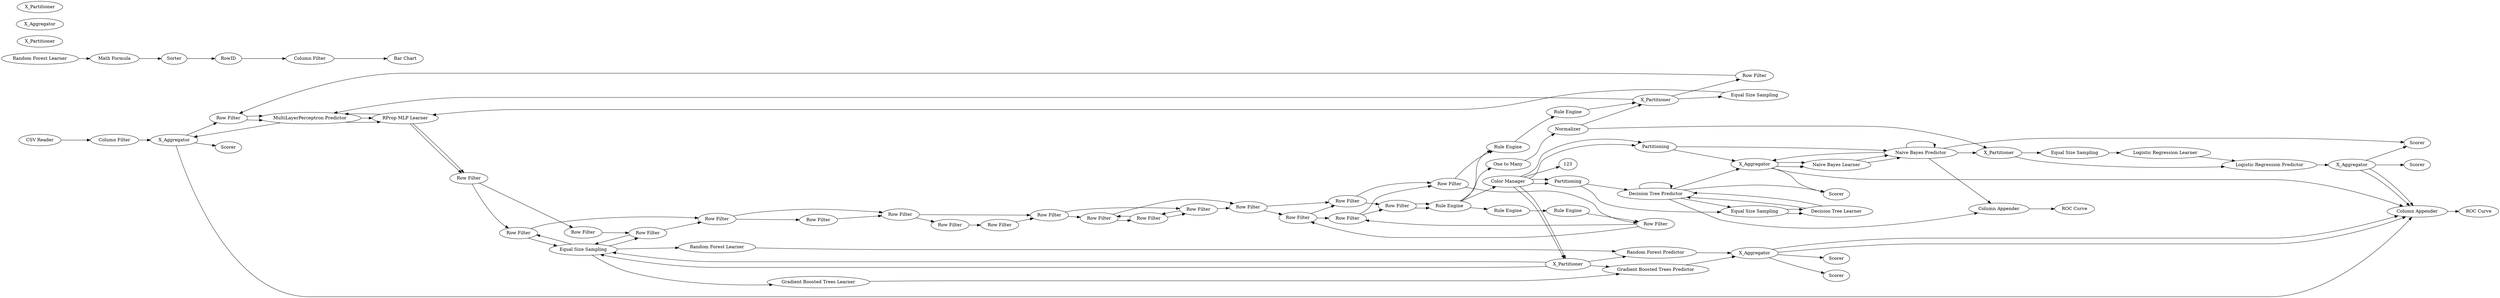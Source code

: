 digraph {
	13 [label="Column Filter"]
	23 [label="Color Manager"]
	27 [label="CSV Reader"]
	55 [label="Data Explorer"]
	56 [label="String To Number"]
	28 [label="Rule Engine"]
	31 [label="Rule Engine"]
	32 [label="Rule Engine"]
	33 [label="Rule Engine"]
	34 [label="Rule Engine"]
	36 [label="Rule Engine"]
	37 [label="Rule Engine"]
	38 [label="Rule Engine"]
	39 [label="Rule Engine"]
	40 [label="Rule Engine"]
	44 [label="Rule Engine"]
	45 [label="Rule Engine"]
	46 [label="Rule Engine"]
	47 [label="Rule Engine"]
	48 [label="Rule Engine"]
	49 [label="Rule Engine"]
	50 [label="Rule Engine"]
	51 [label="Rule Engine"]
	52 [label="Rule Engine"]
	53 [label="Rule Engine"]
	54 [label="Rule Engine"]
	55 [label="Rule Engine"]
	56 [label="Rule Engine"]
	57 [label="Rule Engine"]
	58 [label="Rule Engine"]
	59 [label="Rule Engine"]
	29 [label="Row Filter"]
	30 [label="Row Filter"]
	31 [label="Row Filter"]
	32 [label="Row Filter"]
	33 [label="Row Filter"]
	34 [label="Row Filter"]
	35 [label="Row Filter"]
	36 [label="Row Filter"]
	37 [label="Row Filter"]
	38 [label="Row Filter"]
	39 [label="Row Filter"]
	40 [label="Row Filter"]
	41 [label="Row Filter"]
	42 [label="Row Filter"]
	43 [label="Row Filter"]
	44 [label="Row Filter"]
	45 [label="Row Filter"]
	46 [label="Row Filter"]
	47 [label="Row Filter"]
	48 [label="Row Filter"]
	49 [label="Row Filter"]
	50 [label="Row Filter"]
	51 [label="Row Filter"]
	52 [label="Row Filter"]
	53 [label="Row Filter"]
	54 [label="Row Filter"]
	93 [label="ROC Curve"]
	94 [label="Column Appender"]
	100 [label="ROC Curve"]
	102 [label="Column Appender"]
	118 [label="One to Many"]
	6 [label="Random Forest Learner"]
	10 [label="Math Formula"]
	11 [label=Sorter]
	12 [label="Bar Chart"]
	14 [label="Column Filter"]
	15 [label=RowID]
	16 [label="Random Forest Learner"]
	17 [label="Random Forest Predictor"]
	18 [label=X_Partitioner]
	19 [label=X_Aggregator]
	37 [label="Equal Size Sampling"]
	126 [label=Scorer]
	18 [label=X_Partitioner]
	19 [label=X_Aggregator]
	20 [label="Gradient Boosted Trees Learner"]
	21 [label="Gradient Boosted Trees Predictor"]
	37 [label="Equal Size Sampling"]
	127 [label=Scorer]
	128 [label=Normalizer]
	80 [label=Partitioning]
	81 [label="Decision Tree Learner"]
	82 [label="Decision Tree Predictor"]
	83 [label=Scorer]
	131 [label="Equal Size Sampling"]
	84 [label=Partitioning]
	87 [label="Naive Bayes Learner"]
	88 [label="Naive Bayes Predictor"]
	89 [label=Scorer]
	133 [label="Equal Size Sampling"]
	112 [label=X_Aggregator]
	113 [label="Logistic Regression Learner"]
	114 [label="Logistic Regression Predictor"]
	115 [label=Scorer]
	116 [label="Equal Size Sampling"]
	117 [label=X_Partitioner]
	25 [label=Scorer]
	26 [label="Equal Size Sampling"]
	28 [label=X_Aggregator]
	29 [label=X_Partitioner]
	32 [label="MultiLayerPerceptron Predictor"]
	33 [label="RProp MLP Learner"]
	87 [label="Naive Bayes Learner"]
	88 [label="Naive Bayes Predictor"]
	89 [label=Scorer]
	133 [label="Equal Size Sampling"]
	134 [label=X_Partitioner]
	135 [label=X_Aggregator]
	81 [label="Decision Tree Learner"]
	82 [label="Decision Tree Predictor"]
	83 [label=Scorer]
	131 [label="Equal Size Sampling"]
	132 [label=X_Partitioner]
	133 [label=X_Aggregator]
	28 -> 31
	31 -> 32
	32 -> 33
	33 -> 34
	34 -> 36
	36 -> 37
	37 -> 38
	38 -> 39
	39 -> 40
	40 -> 44
	44 -> 45
	45 -> 46
	46 -> 47
	47 -> 48
	48 -> 52
	49 -> 50
	50 -> 51
	51 -> 53
	52 -> 54
	53 -> 55
	54 -> 56
	55 -> 59
	56 -> 57
	57 -> 58
	58 -> 49
	29 -> 30
	30 -> 31
	31 -> 32
	32 -> 33
	33 -> 34
	34 -> 35
	35 -> 38
	36 -> 39
	37 -> 36
	38 -> 37
	39 -> 43
	40 -> 41
	41 -> 42
	42 -> 44
	43 -> 40
	44 -> 47
	45 -> 48
	46 -> 45
	47 -> 46
	48 -> 50
	49 -> 51
	50 -> 52
	51 -> 54
	52 -> 53
	53 -> 49
	6 -> 10
	10 -> 11
	11 -> 15
	14 -> 12
	15 -> 14
	16 -> 17
	17 -> 19
	18 -> 17
	18 -> 37
	19 -> 126
	37 -> 16
	18 -> 21
	18 -> 37
	19 -> 127
	20 -> 21
	21 -> 19
	37 -> 20
	80 -> 82
	80 -> 131
	81 -> 82
	82 -> 83
	131 -> 81
	84 -> 133
	84 -> 88
	87 -> 88
	88 -> 89
	133 -> 87
	112 -> 115
	113 -> 114
	114 -> 112
	116 -> 113
	117 -> 116
	117 -> 114
	26 -> 33
	28 -> 25
	29 -> 26
	29 -> 32
	32 -> 28
	33 -> 32
	87 -> 88
	88 -> 117
	133 -> 87
	88 -> 133
	88 -> 88
	112 -> 89
	81 -> 82
	82 -> 133
	131 -> 81
	82 -> 82
	82 -> 131
	133 -> 83
	13 -> 28
	23 -> 18
	23 -> 18
	23 -> 123
	23 -> 84
	23 -> 80
	23 -> 80
	23 -> 84
	27 -> 13
	56 -> 55
	56 -> 23
	56 -> 118
	59 -> 29
	54 -> 56
	94 -> 93
	102 -> 100
	118 -> 128
	19 -> 102
	19 -> 102
	128 -> 117
	128 -> 29
	82 -> 94
	88 -> 94
	112 -> 102
	28 -> 102
	112 -> 102
	133 -> 102
	rankdir=LR
}
